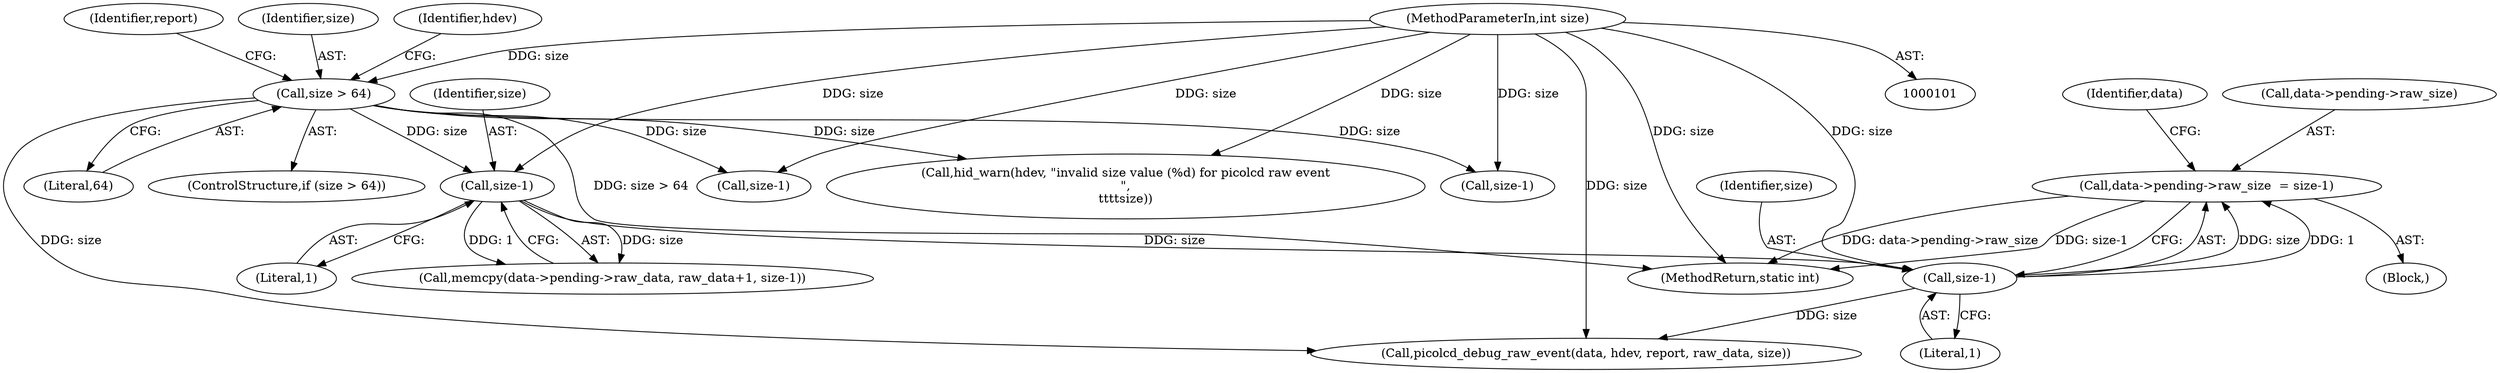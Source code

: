 digraph "0_linux_844817e47eef14141cf59b8d5ac08dd11c0a9189@pointer" {
"1000199" [label="(Call,data->pending->raw_size  = size-1)"];
"1000205" [label="(Call,size-1)"];
"1000196" [label="(Call,size-1)"];
"1000123" [label="(Call,size > 64)"];
"1000105" [label="(MethodParameterIn,int size)"];
"1000199" [label="(Call,data->pending->raw_size  = size-1)"];
"1000211" [label="(Identifier,data)"];
"1000200" [label="(Call,data->pending->raw_size)"];
"1000207" [label="(Literal,1)"];
"1000105" [label="(MethodParameterIn,int size)"];
"1000125" [label="(Literal,64)"];
"1000171" [label="(Call,size-1)"];
"1000122" [label="(ControlStructure,if (size > 64))"];
"1000206" [label="(Identifier,size)"];
"1000186" [label="(Block,)"];
"1000236" [label="(MethodReturn,static int)"];
"1000198" [label="(Literal,1)"];
"1000123" [label="(Call,size > 64)"];
"1000124" [label="(Identifier,size)"];
"1000128" [label="(Identifier,hdev)"];
"1000136" [label="(Identifier,report)"];
"1000187" [label="(Call,memcpy(data->pending->raw_data, raw_data+1, size-1))"];
"1000228" [label="(Call,picolcd_debug_raw_event(data, hdev, report, raw_data, size))"];
"1000196" [label="(Call,size-1)"];
"1000152" [label="(Call,size-1)"];
"1000127" [label="(Call,hid_warn(hdev, \"invalid size value (%d) for picolcd raw event\n\",\n\t\t\t\tsize))"];
"1000205" [label="(Call,size-1)"];
"1000197" [label="(Identifier,size)"];
"1000199" -> "1000186"  [label="AST: "];
"1000199" -> "1000205"  [label="CFG: "];
"1000200" -> "1000199"  [label="AST: "];
"1000205" -> "1000199"  [label="AST: "];
"1000211" -> "1000199"  [label="CFG: "];
"1000199" -> "1000236"  [label="DDG: data->pending->raw_size"];
"1000199" -> "1000236"  [label="DDG: size-1"];
"1000205" -> "1000199"  [label="DDG: size"];
"1000205" -> "1000199"  [label="DDG: 1"];
"1000205" -> "1000207"  [label="CFG: "];
"1000206" -> "1000205"  [label="AST: "];
"1000207" -> "1000205"  [label="AST: "];
"1000196" -> "1000205"  [label="DDG: size"];
"1000105" -> "1000205"  [label="DDG: size"];
"1000205" -> "1000228"  [label="DDG: size"];
"1000196" -> "1000187"  [label="AST: "];
"1000196" -> "1000198"  [label="CFG: "];
"1000197" -> "1000196"  [label="AST: "];
"1000198" -> "1000196"  [label="AST: "];
"1000187" -> "1000196"  [label="CFG: "];
"1000196" -> "1000187"  [label="DDG: size"];
"1000196" -> "1000187"  [label="DDG: 1"];
"1000123" -> "1000196"  [label="DDG: size"];
"1000105" -> "1000196"  [label="DDG: size"];
"1000123" -> "1000122"  [label="AST: "];
"1000123" -> "1000125"  [label="CFG: "];
"1000124" -> "1000123"  [label="AST: "];
"1000125" -> "1000123"  [label="AST: "];
"1000128" -> "1000123"  [label="CFG: "];
"1000136" -> "1000123"  [label="CFG: "];
"1000123" -> "1000236"  [label="DDG: size > 64"];
"1000105" -> "1000123"  [label="DDG: size"];
"1000123" -> "1000127"  [label="DDG: size"];
"1000123" -> "1000152"  [label="DDG: size"];
"1000123" -> "1000171"  [label="DDG: size"];
"1000123" -> "1000228"  [label="DDG: size"];
"1000105" -> "1000101"  [label="AST: "];
"1000105" -> "1000236"  [label="DDG: size"];
"1000105" -> "1000127"  [label="DDG: size"];
"1000105" -> "1000152"  [label="DDG: size"];
"1000105" -> "1000171"  [label="DDG: size"];
"1000105" -> "1000228"  [label="DDG: size"];
}

